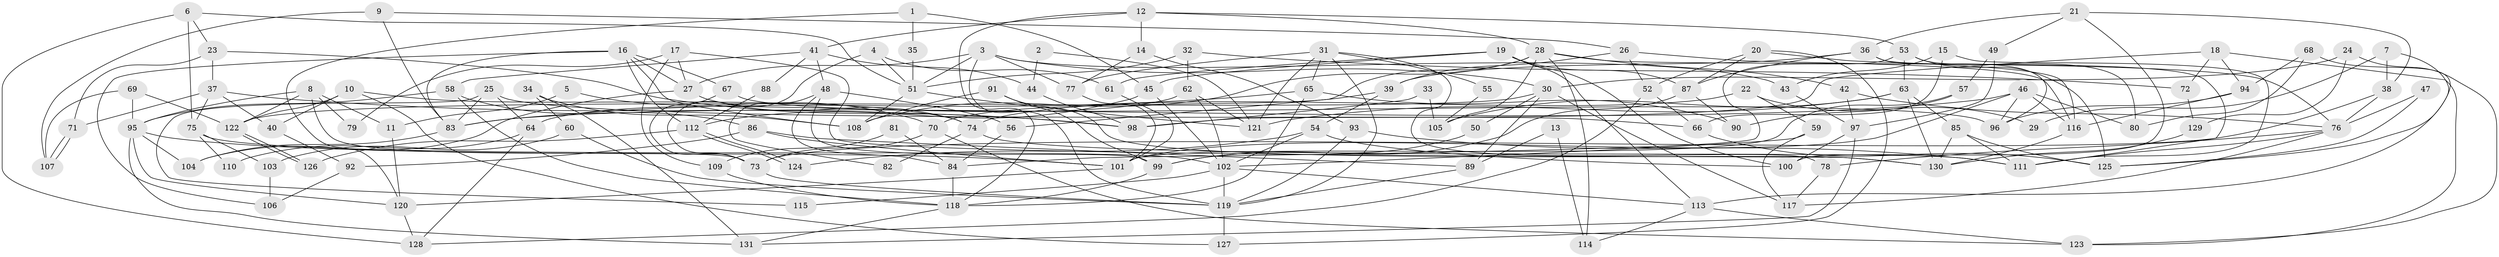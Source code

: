 // coarse degree distribution, {5: 0.2391304347826087, 3: 0.17391304347826086, 2: 0.08695652173913043, 4: 0.25, 10: 0.010869565217391304, 7: 0.08695652173913043, 6: 0.11956521739130435, 8: 0.021739130434782608, 12: 0.010869565217391304}
// Generated by graph-tools (version 1.1) at 2025/37/03/04/25 23:37:03]
// undirected, 131 vertices, 262 edges
graph export_dot {
  node [color=gray90,style=filled];
  1;
  2;
  3;
  4;
  5;
  6;
  7;
  8;
  9;
  10;
  11;
  12;
  13;
  14;
  15;
  16;
  17;
  18;
  19;
  20;
  21;
  22;
  23;
  24;
  25;
  26;
  27;
  28;
  29;
  30;
  31;
  32;
  33;
  34;
  35;
  36;
  37;
  38;
  39;
  40;
  41;
  42;
  43;
  44;
  45;
  46;
  47;
  48;
  49;
  50;
  51;
  52;
  53;
  54;
  55;
  56;
  57;
  58;
  59;
  60;
  61;
  62;
  63;
  64;
  65;
  66;
  67;
  68;
  69;
  70;
  71;
  72;
  73;
  74;
  75;
  76;
  77;
  78;
  79;
  80;
  81;
  82;
  83;
  84;
  85;
  86;
  87;
  88;
  89;
  90;
  91;
  92;
  93;
  94;
  95;
  96;
  97;
  98;
  99;
  100;
  101;
  102;
  103;
  104;
  105;
  106;
  107;
  108;
  109;
  110;
  111;
  112;
  113;
  114;
  115;
  116;
  117;
  118;
  119;
  120;
  121;
  122;
  123;
  124;
  125;
  126;
  127;
  128;
  129;
  130;
  131;
  1 -- 45;
  1 -- 120;
  1 -- 35;
  2 -- 44;
  2 -- 121;
  3 -- 51;
  3 -- 119;
  3 -- 27;
  3 -- 30;
  3 -- 43;
  3 -- 77;
  4 -- 73;
  4 -- 51;
  4 -- 61;
  5 -- 70;
  5 -- 11;
  6 -- 128;
  6 -- 23;
  6 -- 51;
  6 -- 75;
  7 -- 38;
  7 -- 125;
  7 -- 29;
  8 -- 95;
  8 -- 122;
  8 -- 11;
  8 -- 73;
  8 -- 79;
  9 -- 107;
  9 -- 83;
  9 -- 26;
  10 -- 127;
  10 -- 122;
  10 -- 40;
  10 -- 74;
  11 -- 120;
  12 -- 28;
  12 -- 118;
  12 -- 14;
  12 -- 41;
  12 -- 53;
  13 -- 89;
  13 -- 114;
  14 -- 77;
  14 -- 93;
  15 -- 111;
  15 -- 43;
  15 -- 66;
  16 -- 83;
  16 -- 106;
  16 -- 27;
  16 -- 67;
  16 -- 108;
  16 -- 112;
  17 -- 27;
  17 -- 130;
  17 -- 79;
  17 -- 109;
  18 -- 94;
  18 -- 72;
  18 -- 98;
  18 -- 123;
  19 -- 87;
  19 -- 113;
  19 -- 45;
  19 -- 61;
  19 -- 100;
  20 -- 52;
  20 -- 87;
  20 -- 116;
  20 -- 127;
  21 -- 36;
  21 -- 100;
  21 -- 38;
  21 -- 49;
  22 -- 59;
  22 -- 74;
  22 -- 29;
  23 -- 71;
  23 -- 37;
  23 -- 98;
  24 -- 123;
  24 -- 30;
  24 -- 129;
  25 -- 64;
  25 -- 66;
  25 -- 83;
  25 -- 115;
  26 -- 116;
  26 -- 39;
  26 -- 52;
  27 -- 74;
  27 -- 104;
  28 -- 76;
  28 -- 56;
  28 -- 42;
  28 -- 105;
  28 -- 108;
  28 -- 114;
  30 -- 89;
  30 -- 50;
  30 -- 117;
  30 -- 122;
  31 -- 77;
  31 -- 119;
  31 -- 55;
  31 -- 65;
  31 -- 78;
  31 -- 121;
  32 -- 51;
  32 -- 62;
  32 -- 72;
  33 -- 98;
  33 -- 105;
  34 -- 131;
  34 -- 108;
  34 -- 60;
  35 -- 51;
  36 -- 111;
  36 -- 96;
  36 -- 39;
  36 -- 87;
  37 -- 75;
  37 -- 98;
  37 -- 40;
  37 -- 71;
  38 -- 76;
  38 -- 73;
  39 -- 54;
  39 -- 70;
  40 -- 92;
  41 -- 58;
  41 -- 44;
  41 -- 48;
  41 -- 88;
  42 -- 97;
  42 -- 76;
  43 -- 97;
  44 -- 98;
  45 -- 112;
  45 -- 102;
  46 -- 96;
  46 -- 83;
  46 -- 80;
  46 -- 101;
  46 -- 116;
  47 -- 76;
  47 -- 125;
  48 -- 99;
  48 -- 56;
  48 -- 82;
  48 -- 84;
  49 -- 97;
  49 -- 57;
  50 -- 99;
  51 -- 108;
  51 -- 121;
  52 -- 66;
  52 -- 128;
  53 -- 63;
  53 -- 80;
  53 -- 84;
  53 -- 125;
  54 -- 102;
  54 -- 100;
  54 -- 124;
  55 -- 105;
  56 -- 84;
  57 -- 101;
  57 -- 90;
  58 -- 118;
  58 -- 95;
  58 -- 86;
  59 -- 102;
  59 -- 117;
  60 -- 119;
  60 -- 103;
  61 -- 101;
  62 -- 121;
  62 -- 102;
  62 -- 64;
  63 -- 121;
  63 -- 130;
  63 -- 85;
  63 -- 105;
  64 -- 128;
  64 -- 110;
  65 -- 118;
  65 -- 83;
  65 -- 90;
  66 -- 125;
  67 -- 73;
  67 -- 96;
  68 -- 113;
  68 -- 80;
  68 -- 94;
  69 -- 122;
  69 -- 95;
  69 -- 107;
  70 -- 73;
  70 -- 123;
  71 -- 107;
  71 -- 107;
  72 -- 129;
  73 -- 119;
  74 -- 82;
  74 -- 111;
  75 -- 102;
  75 -- 103;
  75 -- 110;
  76 -- 117;
  76 -- 78;
  76 -- 111;
  77 -- 101;
  78 -- 117;
  81 -- 84;
  81 -- 109;
  83 -- 104;
  84 -- 118;
  85 -- 111;
  85 -- 125;
  85 -- 130;
  86 -- 101;
  86 -- 89;
  86 -- 92;
  87 -- 90;
  87 -- 99;
  88 -- 112;
  89 -- 119;
  91 -- 130;
  91 -- 108;
  91 -- 99;
  92 -- 106;
  93 -- 111;
  93 -- 119;
  94 -- 116;
  94 -- 96;
  95 -- 101;
  95 -- 104;
  95 -- 120;
  95 -- 131;
  97 -- 100;
  97 -- 131;
  99 -- 118;
  101 -- 120;
  102 -- 119;
  102 -- 113;
  102 -- 115;
  103 -- 106;
  109 -- 118;
  112 -- 124;
  112 -- 124;
  112 -- 126;
  113 -- 123;
  113 -- 114;
  116 -- 130;
  118 -- 131;
  119 -- 127;
  120 -- 128;
  122 -- 126;
  122 -- 126;
  129 -- 130;
}
